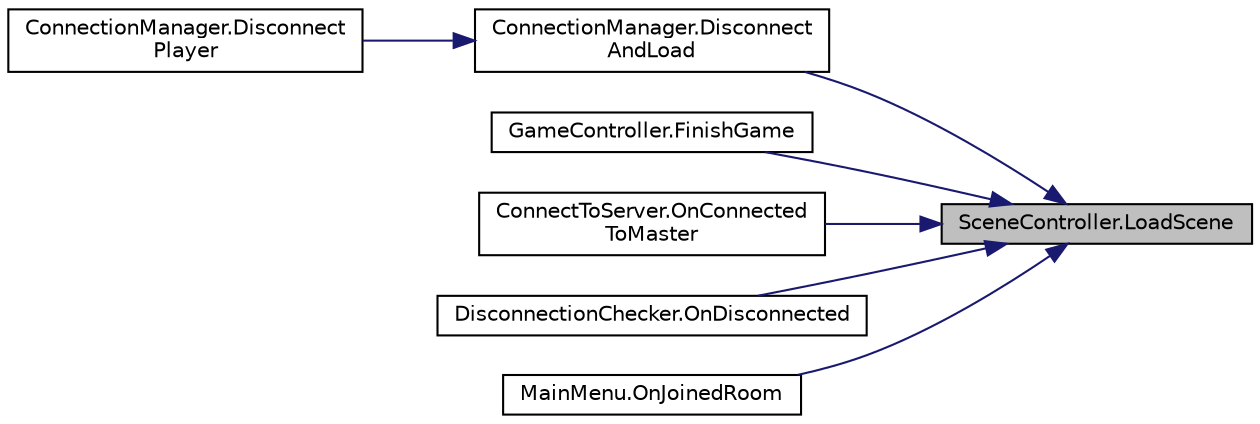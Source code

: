 digraph "SceneController.LoadScene"
{
 // INTERACTIVE_SVG=YES
 // LATEX_PDF_SIZE
  bgcolor="transparent";
  edge [fontname="Helvetica",fontsize="10",labelfontname="Helvetica",labelfontsize="10"];
  node [fontname="Helvetica",fontsize="10",shape=record];
  rankdir="RL";
  Node1 [label="SceneController.LoadScene",height=0.2,width=0.4,color="black", fillcolor="grey75", style="filled", fontcolor="black",tooltip="This will load the scene in the background."];
  Node1 -> Node2 [dir="back",color="midnightblue",fontsize="10",style="solid",fontname="Helvetica"];
  Node2 [label="ConnectionManager.Disconnect\lAndLoad",height=0.2,width=0.4,color="black",URL="$class_connection_manager.html#a9b5c535dd81e861835cfddf10b2fd19a",tooltip=" "];
  Node2 -> Node3 [dir="back",color="midnightblue",fontsize="10",style="solid",fontname="Helvetica"];
  Node3 [label="ConnectionManager.Disconnect\lPlayer",height=0.2,width=0.4,color="black",URL="$class_connection_manager.html#acb44adcca94dd19f39d038c282a4dae4",tooltip=" "];
  Node1 -> Node4 [dir="back",color="midnightblue",fontsize="10",style="solid",fontname="Helvetica"];
  Node4 [label="GameController.FinishGame",height=0.2,width=0.4,color="black",URL="$class_game_controller.html#a0d83f0779a2ddcb3fb4bd2494c7497ae",tooltip="This is called whenever a nexus gets destroyed."];
  Node1 -> Node5 [dir="back",color="midnightblue",fontsize="10",style="solid",fontname="Helvetica"];
  Node5 [label="ConnectToServer.OnConnected\lToMaster",height=0.2,width=0.4,color="black",URL="$class_connect_to_server.html#a0fcebedba49274c22894b6543836e101",tooltip=" "];
  Node1 -> Node6 [dir="back",color="midnightblue",fontsize="10",style="solid",fontname="Helvetica"];
  Node6 [label="DisconnectionChecker.OnDisconnected",height=0.2,width=0.4,color="black",URL="$class_disconnection_checker.html#a99f0f11bc8182e7be4093b99c42bffa2",tooltip=" "];
  Node1 -> Node7 [dir="back",color="midnightblue",fontsize="10",style="solid",fontname="Helvetica"];
  Node7 [label="MainMenu.OnJoinedRoom",height=0.2,width=0.4,color="black",URL="$class_main_menu.html#a6656e392e3ff37a437bb574ae03e0572",tooltip=" "];
}
